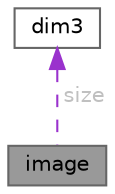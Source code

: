 digraph "image"
{
 // LATEX_PDF_SIZE
  bgcolor="transparent";
  edge [fontname=Helvetica,fontsize=10,labelfontname=Helvetica,labelfontsize=10];
  node [fontname=Helvetica,fontsize=10,shape=box,height=0.2,width=0.4];
  Node1 [id="Node000001",label="image",height=0.2,width=0.4,color="gray40", fillcolor="grey60", style="filled", fontcolor="black",tooltip=" "];
  Node2 -> Node1 [id="edge2_Node000001_Node000002",dir="back",color="darkorchid3",style="dashed",tooltip=" ",label=" size",fontcolor="grey" ];
  Node2 [id="Node000002",label="dim3",height=0.2,width=0.4,color="gray40", fillcolor="white", style="filled",URL="$d3/db3/structdim3.html",tooltip=" "];
}
